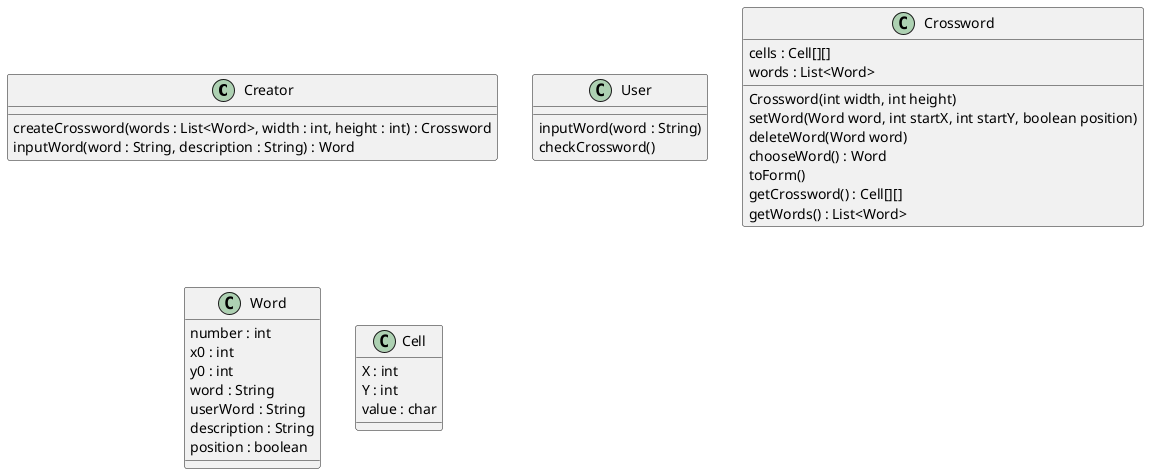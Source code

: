 @startuml
class Creator
{
    createCrossword(words : List<Word>, width : int, height : int) : Crossword
    inputWord(word : String, description : String) : Word
}

class User
{
    inputWord(word : String)
    checkCrossword()
}

class Crossword
{
    cells : Cell[][]
    words : List<Word>
    Crossword(int width, int height)
    setWord(Word word, int startX, int startY, boolean position)
    deleteWord(Word word)
    chooseWord() : Word
    toForm()
    getCrossword() : Cell[][]
    getWords() : List<Word>
}

class Word
{
    number : int
    x0 : int
    y0 : int
    word : String
    userWord : String
    description : String
    position : boolean
}

class Cell
{
    X : int
    Y : int
    value : char
}
@enduml
